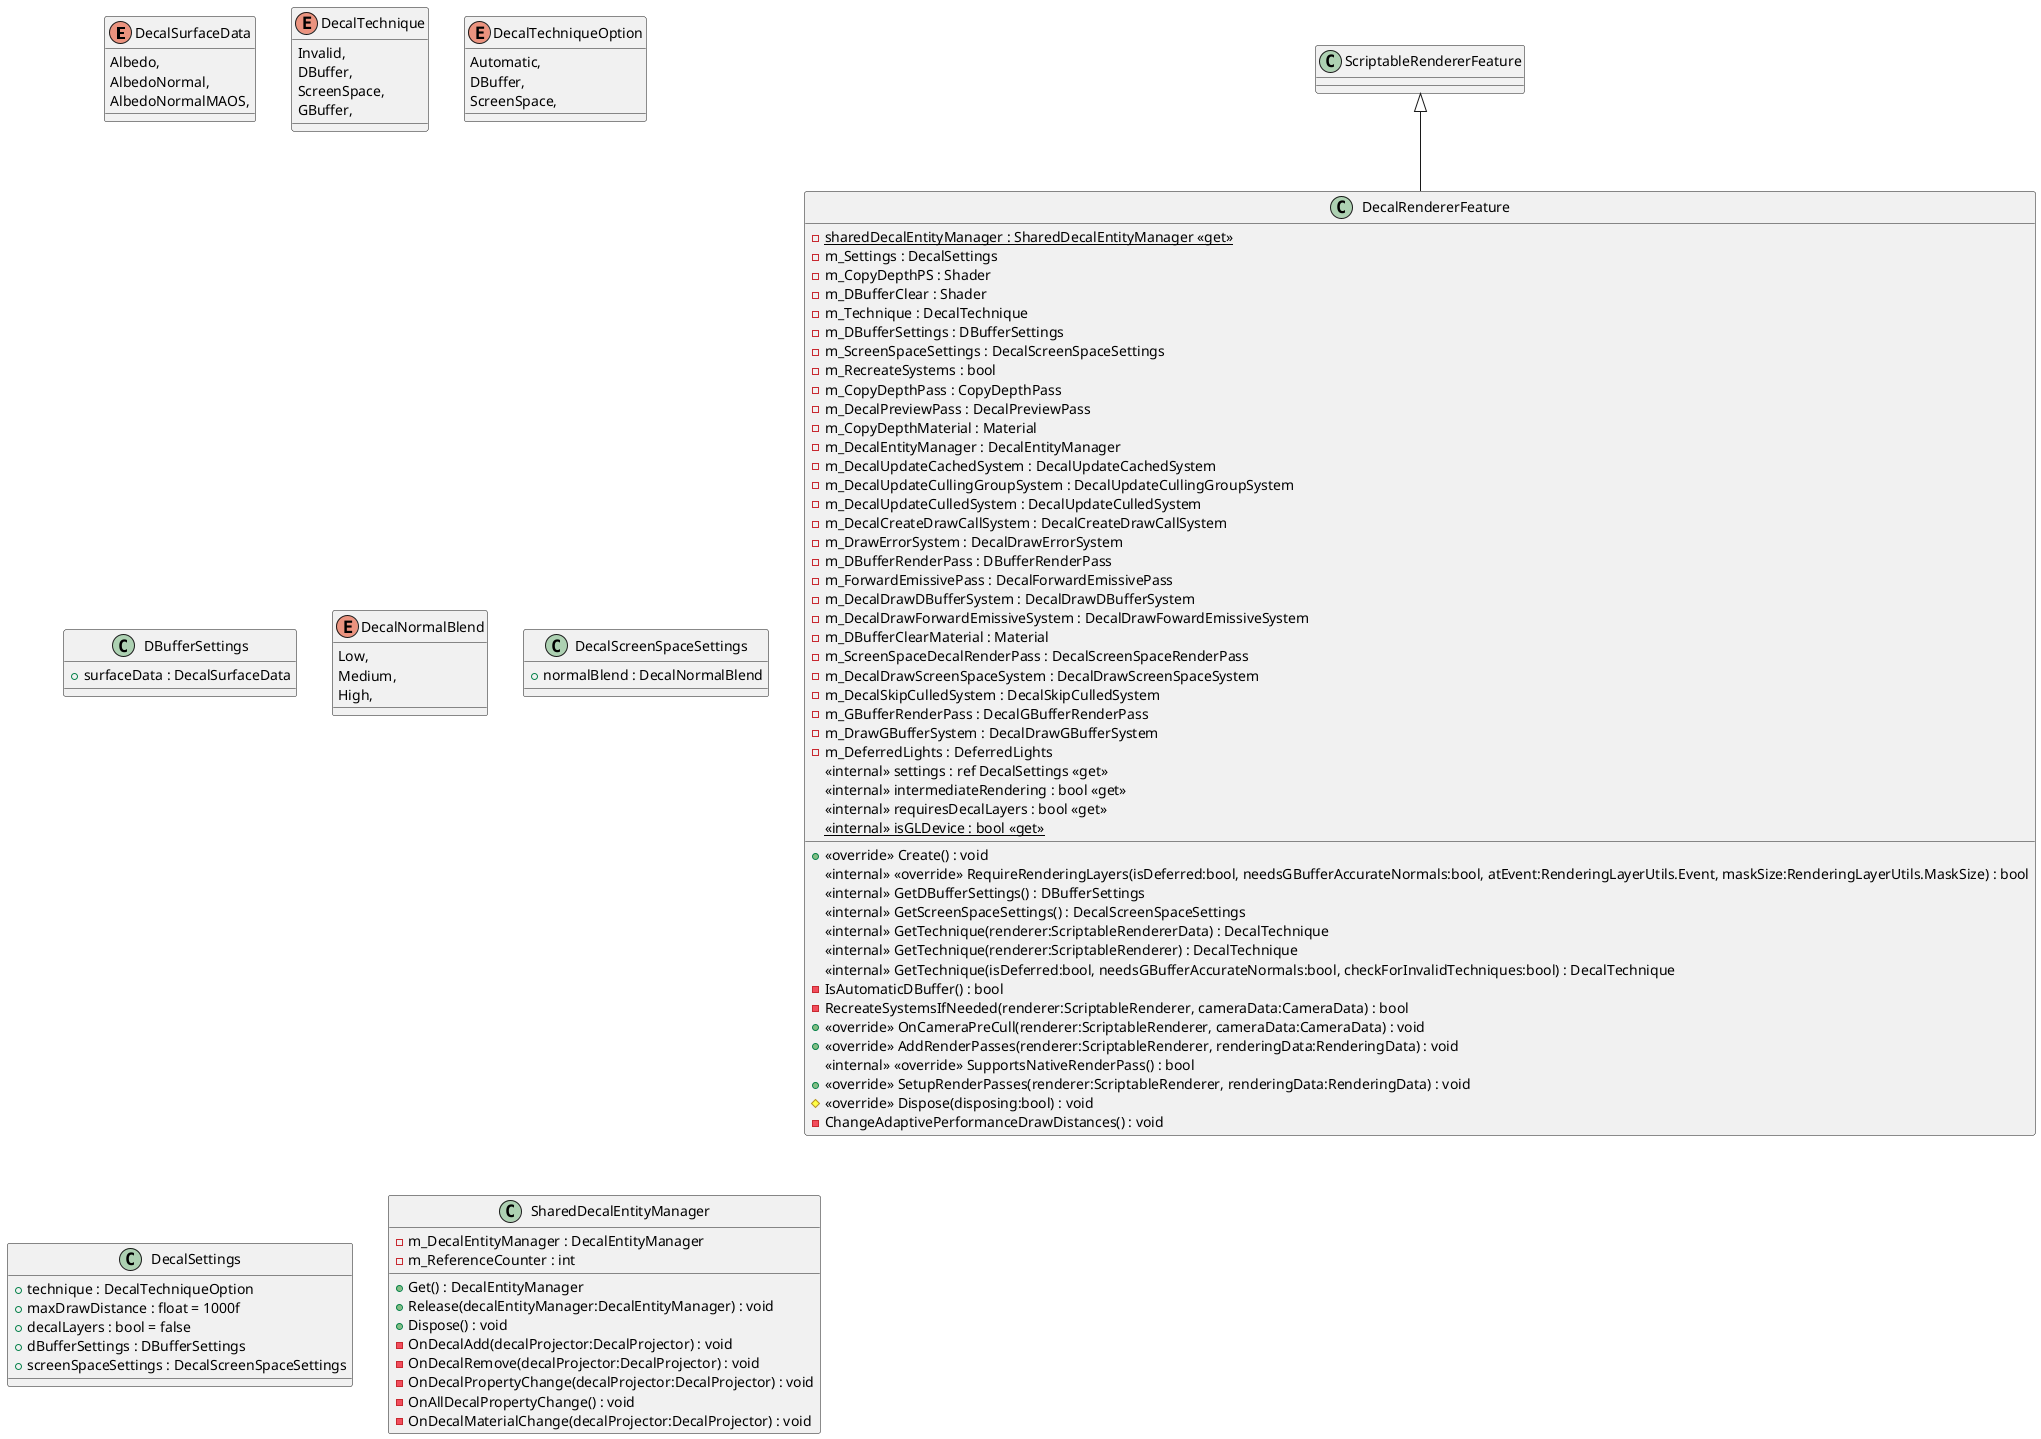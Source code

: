 @startuml
enum DecalSurfaceData {
    Albedo,
    AlbedoNormal,
    AlbedoNormalMAOS,
}
enum DecalTechnique {
    Invalid,
    DBuffer,
    ScreenSpace,
    GBuffer,
}
enum DecalTechniqueOption {
    Automatic,
    DBuffer,
    ScreenSpace,
}
class DBufferSettings {
    + surfaceData : DecalSurfaceData
}
enum DecalNormalBlend {
    Low,
    Medium,
    High,
}
class DecalScreenSpaceSettings {
    + normalBlend : DecalNormalBlend
}
class DecalSettings {
    + technique : DecalTechniqueOption
    + maxDrawDistance : float = 1000f
    + decalLayers : bool = false
    + dBufferSettings : DBufferSettings
    + screenSpaceSettings : DecalScreenSpaceSettings
}
class SharedDecalEntityManager {
    - m_DecalEntityManager : DecalEntityManager
    - m_ReferenceCounter : int
    + Get() : DecalEntityManager
    + Release(decalEntityManager:DecalEntityManager) : void
    + Dispose() : void
    - OnDecalAdd(decalProjector:DecalProjector) : void
    - OnDecalRemove(decalProjector:DecalProjector) : void
    - OnDecalPropertyChange(decalProjector:DecalProjector) : void
    - OnAllDecalPropertyChange() : void
    - OnDecalMaterialChange(decalProjector:DecalProjector) : void
}
class DecalRendererFeature {
    - {static} sharedDecalEntityManager : SharedDecalEntityManager <<get>>
    - m_Settings : DecalSettings
    - m_CopyDepthPS : Shader
    - m_DBufferClear : Shader
    - m_Technique : DecalTechnique
    - m_DBufferSettings : DBufferSettings
    - m_ScreenSpaceSettings : DecalScreenSpaceSettings
    - m_RecreateSystems : bool
    - m_CopyDepthPass : CopyDepthPass
    - m_DecalPreviewPass : DecalPreviewPass
    - m_CopyDepthMaterial : Material
    - m_DecalEntityManager : DecalEntityManager
    - m_DecalUpdateCachedSystem : DecalUpdateCachedSystem
    - m_DecalUpdateCullingGroupSystem : DecalUpdateCullingGroupSystem
    - m_DecalUpdateCulledSystem : DecalUpdateCulledSystem
    - m_DecalCreateDrawCallSystem : DecalCreateDrawCallSystem
    - m_DrawErrorSystem : DecalDrawErrorSystem
    - m_DBufferRenderPass : DBufferRenderPass
    - m_ForwardEmissivePass : DecalForwardEmissivePass
    - m_DecalDrawDBufferSystem : DecalDrawDBufferSystem
    - m_DecalDrawForwardEmissiveSystem : DecalDrawFowardEmissiveSystem
    - m_DBufferClearMaterial : Material
    - m_ScreenSpaceDecalRenderPass : DecalScreenSpaceRenderPass
    - m_DecalDrawScreenSpaceSystem : DecalDrawScreenSpaceSystem
    - m_DecalSkipCulledSystem : DecalSkipCulledSystem
    - m_GBufferRenderPass : DecalGBufferRenderPass
    - m_DrawGBufferSystem : DecalDrawGBufferSystem
    - m_DeferredLights : DeferredLights
    <<internal>> settings : ref DecalSettings <<get>>
    <<internal>> intermediateRendering : bool <<get>>
    <<internal>> requiresDecalLayers : bool <<get>>
    <<internal>> {static} isGLDevice : bool <<get>>
    + <<override>> Create() : void
    <<internal>> <<override>> RequireRenderingLayers(isDeferred:bool, needsGBufferAccurateNormals:bool, atEvent:RenderingLayerUtils.Event, maskSize:RenderingLayerUtils.MaskSize) : bool
    <<internal>> GetDBufferSettings() : DBufferSettings
    <<internal>> GetScreenSpaceSettings() : DecalScreenSpaceSettings
    <<internal>> GetTechnique(renderer:ScriptableRendererData) : DecalTechnique
    <<internal>> GetTechnique(renderer:ScriptableRenderer) : DecalTechnique
    <<internal>> GetTechnique(isDeferred:bool, needsGBufferAccurateNormals:bool, checkForInvalidTechniques:bool) : DecalTechnique
    - IsAutomaticDBuffer() : bool
    - RecreateSystemsIfNeeded(renderer:ScriptableRenderer, cameraData:CameraData) : bool
    + <<override>> OnCameraPreCull(renderer:ScriptableRenderer, cameraData:CameraData) : void
    + <<override>> AddRenderPasses(renderer:ScriptableRenderer, renderingData:RenderingData) : void
    <<internal>> <<override>> SupportsNativeRenderPass() : bool
    + <<override>> SetupRenderPasses(renderer:ScriptableRenderer, renderingData:RenderingData) : void
    # <<override>> Dispose(disposing:bool) : void
    - ChangeAdaptivePerformanceDrawDistances() : void
}
ScriptableRendererFeature <|-- DecalRendererFeature
@enduml
